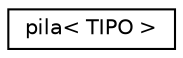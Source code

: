 digraph "Representación gráfica de la clase"
{
  edge [fontname="Helvetica",fontsize="10",labelfontname="Helvetica",labelfontsize="10"];
  node [fontname="Helvetica",fontsize="10",shape=record];
  rankdir="LR";
  Node0 [label="pila\< TIPO \>",height=0.2,width=0.4,color="black", fillcolor="white", style="filled",URL="$classpila.html"];
}
